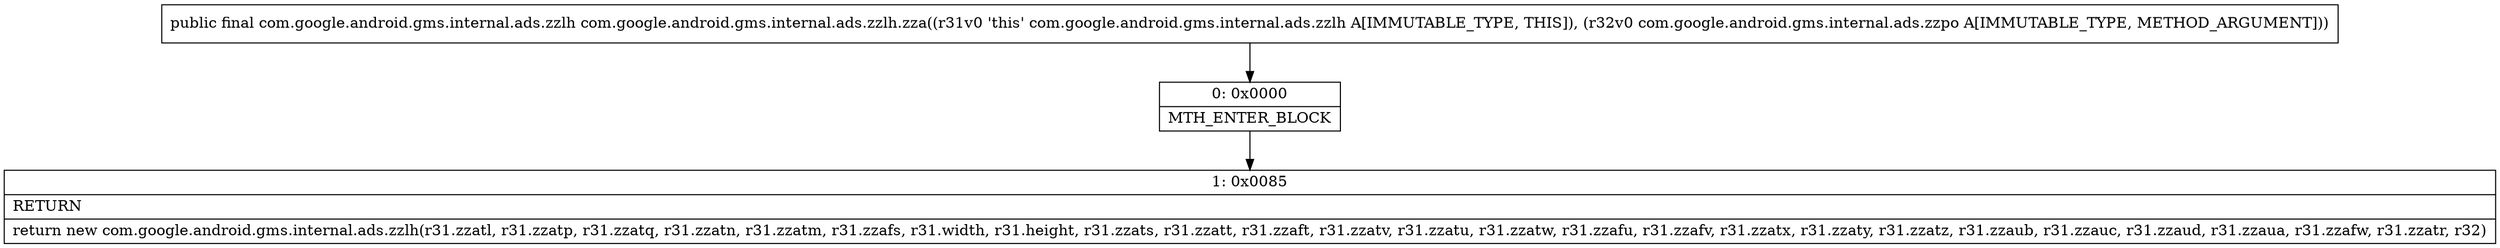 digraph "CFG forcom.google.android.gms.internal.ads.zzlh.zza(Lcom\/google\/android\/gms\/internal\/ads\/zzpo;)Lcom\/google\/android\/gms\/internal\/ads\/zzlh;" {
Node_0 [shape=record,label="{0\:\ 0x0000|MTH_ENTER_BLOCK\l}"];
Node_1 [shape=record,label="{1\:\ 0x0085|RETURN\l|return new com.google.android.gms.internal.ads.zzlh(r31.zzatl, r31.zzatp, r31.zzatq, r31.zzatn, r31.zzatm, r31.zzafs, r31.width, r31.height, r31.zzats, r31.zzatt, r31.zzaft, r31.zzatv, r31.zzatu, r31.zzatw, r31.zzafu, r31.zzafv, r31.zzatx, r31.zzaty, r31.zzatz, r31.zzaub, r31.zzauc, r31.zzaud, r31.zzaua, r31.zzafw, r31.zzatr, r32)\l}"];
MethodNode[shape=record,label="{public final com.google.android.gms.internal.ads.zzlh com.google.android.gms.internal.ads.zzlh.zza((r31v0 'this' com.google.android.gms.internal.ads.zzlh A[IMMUTABLE_TYPE, THIS]), (r32v0 com.google.android.gms.internal.ads.zzpo A[IMMUTABLE_TYPE, METHOD_ARGUMENT])) }"];
MethodNode -> Node_0;
Node_0 -> Node_1;
}

